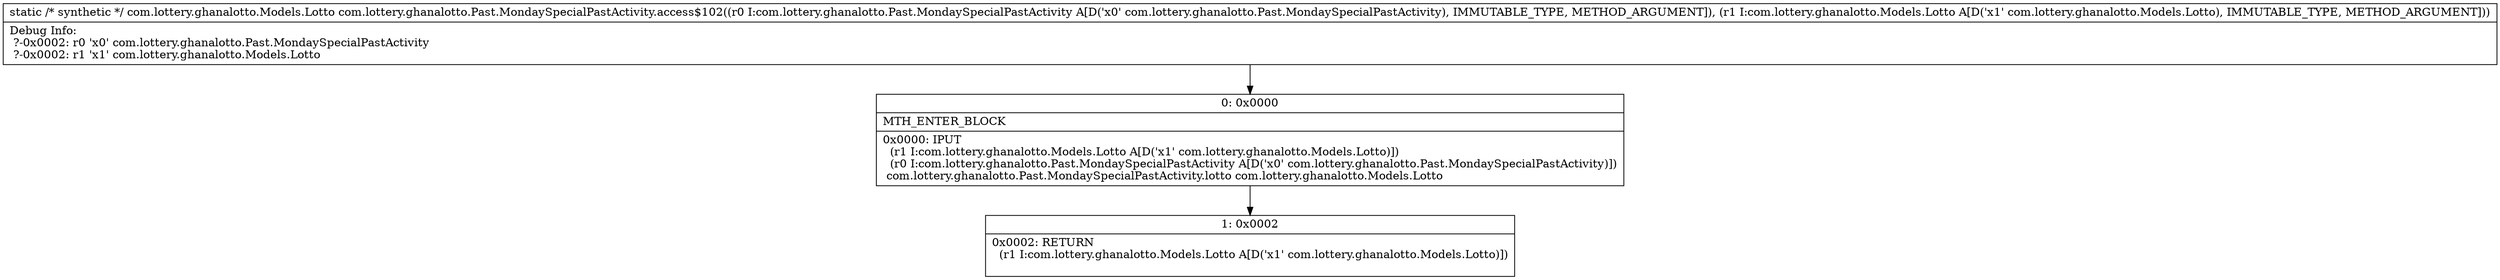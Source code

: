 digraph "CFG forcom.lottery.ghanalotto.Past.MondaySpecialPastActivity.access$102(Lcom\/lottery\/ghanalotto\/Past\/MondaySpecialPastActivity;Lcom\/lottery\/ghanalotto\/Models\/Lotto;)Lcom\/lottery\/ghanalotto\/Models\/Lotto;" {
Node_0 [shape=record,label="{0\:\ 0x0000|MTH_ENTER_BLOCK\l|0x0000: IPUT  \l  (r1 I:com.lottery.ghanalotto.Models.Lotto A[D('x1' com.lottery.ghanalotto.Models.Lotto)])\l  (r0 I:com.lottery.ghanalotto.Past.MondaySpecialPastActivity A[D('x0' com.lottery.ghanalotto.Past.MondaySpecialPastActivity)])\l com.lottery.ghanalotto.Past.MondaySpecialPastActivity.lotto com.lottery.ghanalotto.Models.Lotto \l}"];
Node_1 [shape=record,label="{1\:\ 0x0002|0x0002: RETURN  \l  (r1 I:com.lottery.ghanalotto.Models.Lotto A[D('x1' com.lottery.ghanalotto.Models.Lotto)])\l \l}"];
MethodNode[shape=record,label="{static \/* synthetic *\/ com.lottery.ghanalotto.Models.Lotto com.lottery.ghanalotto.Past.MondaySpecialPastActivity.access$102((r0 I:com.lottery.ghanalotto.Past.MondaySpecialPastActivity A[D('x0' com.lottery.ghanalotto.Past.MondaySpecialPastActivity), IMMUTABLE_TYPE, METHOD_ARGUMENT]), (r1 I:com.lottery.ghanalotto.Models.Lotto A[D('x1' com.lottery.ghanalotto.Models.Lotto), IMMUTABLE_TYPE, METHOD_ARGUMENT]))  | Debug Info:\l  ?\-0x0002: r0 'x0' com.lottery.ghanalotto.Past.MondaySpecialPastActivity\l  ?\-0x0002: r1 'x1' com.lottery.ghanalotto.Models.Lotto\l}"];
MethodNode -> Node_0;
Node_0 -> Node_1;
}

